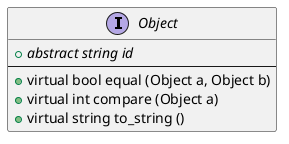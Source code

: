 /'
 '  UML include file for Object interface
 '/

@startuml
interface Object {
    +{abstract} abstract string id
    ----
    +virtual bool equal (Object a, Object b)
    +virtual int compare (Object a)
    +virtual string to_string ()
}
@enduml
